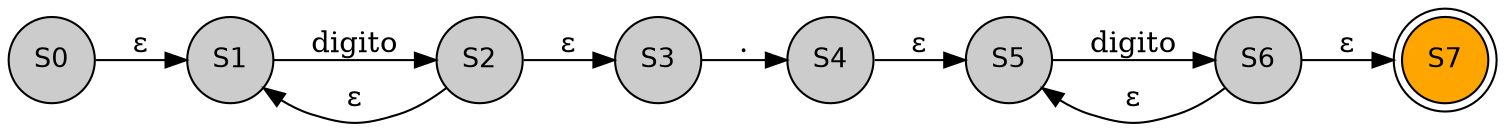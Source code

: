  digraph G {
    node [shape=circle fontsize=13 fontname = "helvetica" style=filled fillcolor="#CCCCCC"];
    nodesep=0.4;
    ranksep=0.5;
    rankdir=LR;

S0 -> S1 [label="ε"];
S2 -> S3 [label="ε"];
S2 -> S1 [label="ε"];
S1 -> S2 [label="digito"];
S3 -> S4 [label="."];
S4 -> S5 [label="ε"];
S6 -> S7 [label="ε"];
S6 -> S5 [label="ε"];
S5 -> S6 [label="digito"];
S7[shape = doublecircle, style = filled, fillcolor = "#FFA500"];
}
